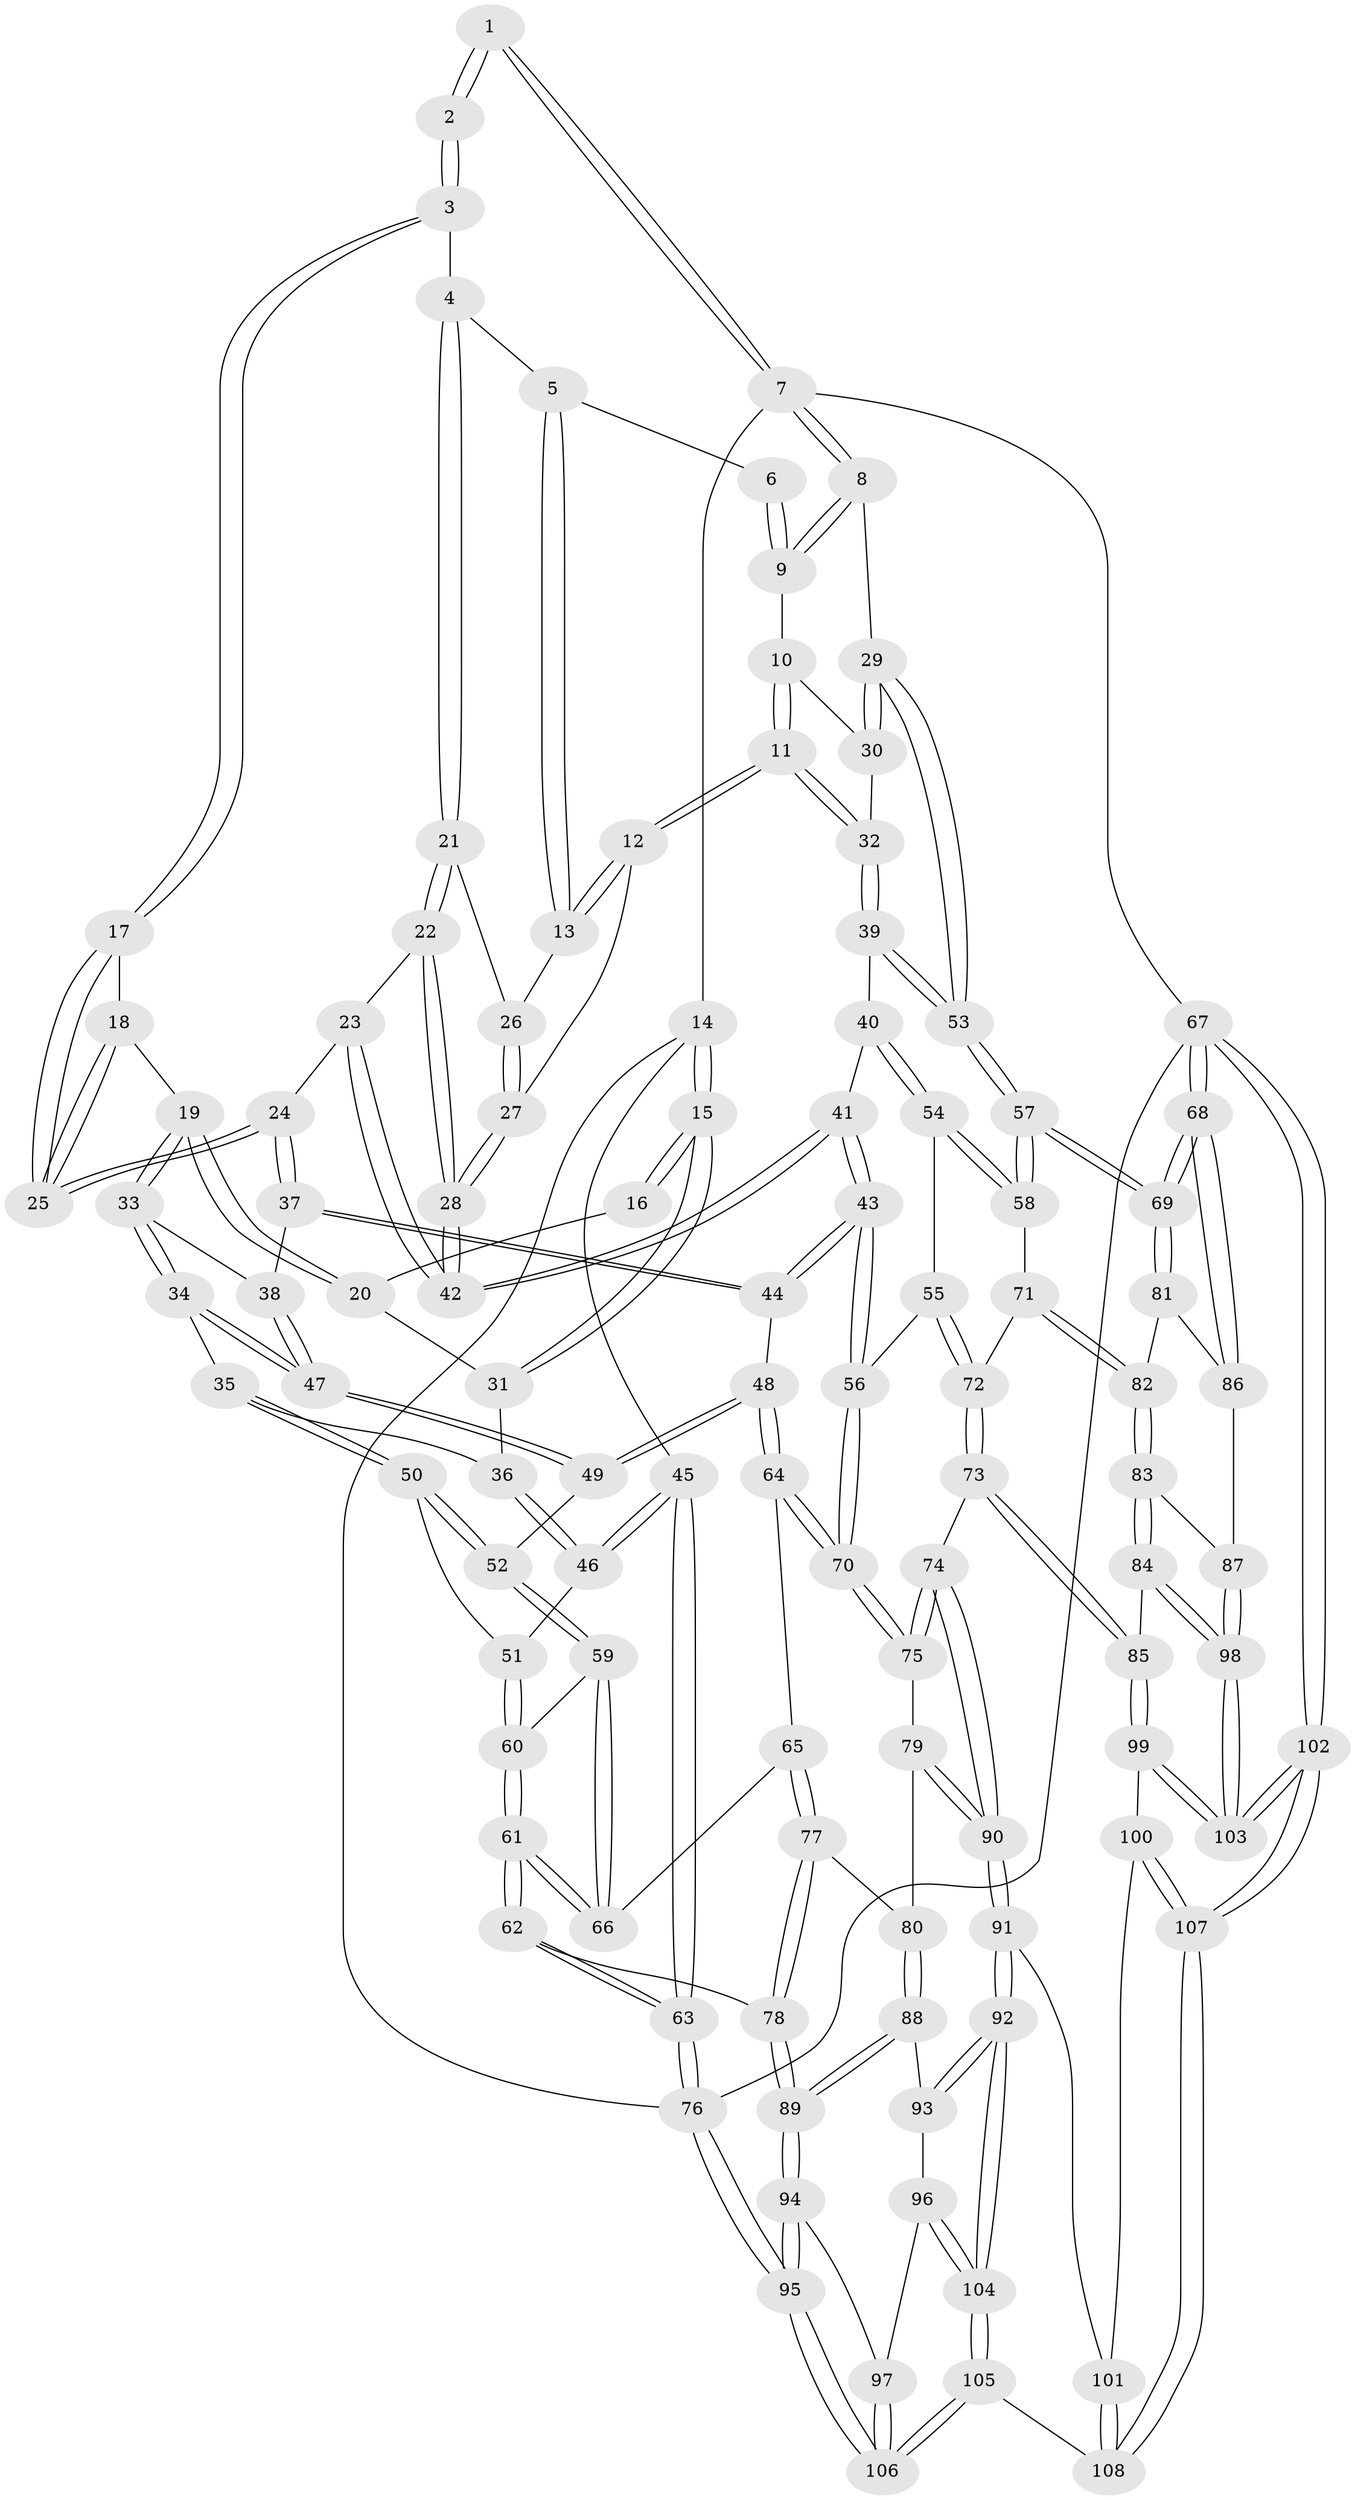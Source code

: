 // Generated by graph-tools (version 1.1) at 2025/17/03/09/25 04:17:19]
// undirected, 108 vertices, 267 edges
graph export_dot {
graph [start="1"]
  node [color=gray90,style=filled];
  1 [pos="+0.9104119408865559+0"];
  2 [pos="+0.5234757073187201+0"];
  3 [pos="+0.5480580748073555+0"];
  4 [pos="+0.5711458294605027+0"];
  5 [pos="+0.7850936896345131+0.06744353475288781"];
  6 [pos="+0.8292853144108367+0.04431567339818133"];
  7 [pos="+1+0"];
  8 [pos="+1+0"];
  9 [pos="+0.9083582316338091+0.10410152615096917"];
  10 [pos="+0.8820079554515171+0.1482925705168369"];
  11 [pos="+0.8058714625774167+0.2041899915546767"];
  12 [pos="+0.7979190494057705+0.1994223781378053"];
  13 [pos="+0.7740229048207858+0.13535909610700605"];
  14 [pos="+0+0"];
  15 [pos="+0+0"];
  16 [pos="+0.2968656819680301+0"];
  17 [pos="+0.4978384190872082+0.07142833463221167"];
  18 [pos="+0.3452282421885097+0.16380020293617029"];
  19 [pos="+0.2818788102164004+0.1452171255225915"];
  20 [pos="+0.27599908253082395+0.13365772421075028"];
  21 [pos="+0.5983514779567954+0.012141902407928347"];
  22 [pos="+0.6025066411071743+0.08753891465366499"];
  23 [pos="+0.5329544950678522+0.23636743239282326"];
  24 [pos="+0.4731063974761144+0.22529004526039978"];
  25 [pos="+0.4696745975939077+0.21789567770293788"];
  26 [pos="+0.6878518216368955+0.11117379089860353"];
  27 [pos="+0.6868012393514915+0.2170506781823412"];
  28 [pos="+0.6451645947547439+0.24058481050599875"];
  29 [pos="+1+0.20301156744690874"];
  30 [pos="+0.9552380879645835+0.22245342945358543"];
  31 [pos="+0.10184196629361111+0.18115505213840855"];
  32 [pos="+0.8401281899697229+0.30003465426510917"];
  33 [pos="+0.27645849983253123+0.24240739063219915"];
  34 [pos="+0.26335337948634885+0.27870311732559216"];
  35 [pos="+0.1943760191255989+0.31166207436704063"];
  36 [pos="+0.09801394164535117+0.24341975603957577"];
  37 [pos="+0.4495591056002505+0.2704639986907658"];
  38 [pos="+0.4079645939041862+0.2771734120497608"];
  39 [pos="+0.8400792614434146+0.33480666306158424"];
  40 [pos="+0.8245811851351619+0.34760051109490353"];
  41 [pos="+0.6256424570546351+0.2940715754527502"];
  42 [pos="+0.6216953912308573+0.2753938631551471"];
  43 [pos="+0.5788942679653762+0.4708186120346767"];
  44 [pos="+0.458786024415914+0.43086591179454664"];
  45 [pos="+0+0.3945593355859906"];
  46 [pos="+0+0.3494687614959541"];
  47 [pos="+0.3193709717065103+0.3519654182522874"];
  48 [pos="+0.3950858223343738+0.4457008492207552"];
  49 [pos="+0.3240918769789799+0.3650461444116863"];
  50 [pos="+0.17033962116611848+0.3864136986748191"];
  51 [pos="+0.10084507964281864+0.3880400975685637"];
  52 [pos="+0.19546760921365777+0.4323598233363729"];
  53 [pos="+1+0.4640806968362035"];
  54 [pos="+0.7922627687507995+0.4124494183415203"];
  55 [pos="+0.6584168843819918+0.4926082519334512"];
  56 [pos="+0.5815686797002843+0.4745223160931838"];
  57 [pos="+1+0.491326193488618"];
  58 [pos="+0.8780542297581855+0.5460042834704159"];
  59 [pos="+0.20287945825268638+0.47645913966236836"];
  60 [pos="+0.0889674723699252+0.518810693753311"];
  61 [pos="+0.010886547156600843+0.5741481059492225"];
  62 [pos="+0+0.6328137264090395"];
  63 [pos="+0+0.6172849482479967"];
  64 [pos="+0.30829591826097397+0.5479752328674531"];
  65 [pos="+0.2900915670585121+0.5542141586241482"];
  66 [pos="+0.2898447359615474+0.5540188132732803"];
  67 [pos="+1+1"];
  68 [pos="+1+0.7132205337874009"];
  69 [pos="+1+0.6243603554750335"];
  70 [pos="+0.509423122089361+0.6912847171041081"];
  71 [pos="+0.7936589535698702+0.6295294905065886"];
  72 [pos="+0.7663653087847713+0.6288576411684376"];
  73 [pos="+0.6719608860152351+0.7389276836834704"];
  74 [pos="+0.5248503019783967+0.7364947574315066"];
  75 [pos="+0.5102022012350578+0.6966288446872463"];
  76 [pos="+0+1"];
  77 [pos="+0.2559447916097103+0.626375898909098"];
  78 [pos="+0.015691157326786373+0.6841096329491259"];
  79 [pos="+0.3134225176075749+0.7006141920783931"];
  80 [pos="+0.2782850577395575+0.6991046888335202"];
  81 [pos="+0.8506622809134298+0.6606118917729544"];
  82 [pos="+0.8163040010924396+0.6540497791577695"];
  83 [pos="+0.8326000421938363+0.701261961696142"];
  84 [pos="+0.8220451648770978+0.8400800705092674"];
  85 [pos="+0.7406093281135389+0.8377345656711155"];
  86 [pos="+1+0.7646575812276164"];
  87 [pos="+0.9743728304267298+0.7871101122329195"];
  88 [pos="+0.2719318965668245+0.7633731325633666"];
  89 [pos="+0.099281383236677+0.79408140096107"];
  90 [pos="+0.4877137956076162+0.8234462161195182"];
  91 [pos="+0.45716518030786274+0.8998785837904573"];
  92 [pos="+0.4488902865381887+0.9089975959616652"];
  93 [pos="+0.29127891411125206+0.7933603049190988"];
  94 [pos="+0.1139803758035184+0.8875520577777012"];
  95 [pos="+0+1"];
  96 [pos="+0.2098907886502423+0.8789200737643769"];
  97 [pos="+0.13266967431881696+0.8952018657790151"];
  98 [pos="+0.8669035094600823+0.8631368594085383"];
  99 [pos="+0.7094045500225553+0.8928061758969084"];
  100 [pos="+0.6908977991321399+0.9179408921396165"];
  101 [pos="+0.6597260419698557+0.9183214745944205"];
  102 [pos="+0.9827686281743075+1"];
  103 [pos="+0.8943984347150138+1"];
  104 [pos="+0.4231772512297732+0.9974687309581777"];
  105 [pos="+0.39380188040804526+1"];
  106 [pos="+0.389080059034132+1"];
  107 [pos="+0.8131191231084772+1"];
  108 [pos="+0.5503375208288466+1"];
  1 -- 2;
  1 -- 2;
  1 -- 7;
  1 -- 7;
  2 -- 3;
  2 -- 3;
  3 -- 4;
  3 -- 17;
  3 -- 17;
  4 -- 5;
  4 -- 21;
  4 -- 21;
  5 -- 6;
  5 -- 13;
  5 -- 13;
  6 -- 9;
  6 -- 9;
  7 -- 8;
  7 -- 8;
  7 -- 14;
  7 -- 67;
  8 -- 9;
  8 -- 9;
  8 -- 29;
  9 -- 10;
  10 -- 11;
  10 -- 11;
  10 -- 30;
  11 -- 12;
  11 -- 12;
  11 -- 32;
  11 -- 32;
  12 -- 13;
  12 -- 13;
  12 -- 27;
  13 -- 26;
  14 -- 15;
  14 -- 15;
  14 -- 45;
  14 -- 76;
  15 -- 16;
  15 -- 16;
  15 -- 31;
  15 -- 31;
  16 -- 20;
  17 -- 18;
  17 -- 25;
  17 -- 25;
  18 -- 19;
  18 -- 25;
  18 -- 25;
  19 -- 20;
  19 -- 20;
  19 -- 33;
  19 -- 33;
  20 -- 31;
  21 -- 22;
  21 -- 22;
  21 -- 26;
  22 -- 23;
  22 -- 28;
  22 -- 28;
  23 -- 24;
  23 -- 42;
  23 -- 42;
  24 -- 25;
  24 -- 25;
  24 -- 37;
  24 -- 37;
  26 -- 27;
  26 -- 27;
  27 -- 28;
  27 -- 28;
  28 -- 42;
  28 -- 42;
  29 -- 30;
  29 -- 30;
  29 -- 53;
  29 -- 53;
  30 -- 32;
  31 -- 36;
  32 -- 39;
  32 -- 39;
  33 -- 34;
  33 -- 34;
  33 -- 38;
  34 -- 35;
  34 -- 47;
  34 -- 47;
  35 -- 36;
  35 -- 50;
  35 -- 50;
  36 -- 46;
  36 -- 46;
  37 -- 38;
  37 -- 44;
  37 -- 44;
  38 -- 47;
  38 -- 47;
  39 -- 40;
  39 -- 53;
  39 -- 53;
  40 -- 41;
  40 -- 54;
  40 -- 54;
  41 -- 42;
  41 -- 42;
  41 -- 43;
  41 -- 43;
  43 -- 44;
  43 -- 44;
  43 -- 56;
  43 -- 56;
  44 -- 48;
  45 -- 46;
  45 -- 46;
  45 -- 63;
  45 -- 63;
  46 -- 51;
  47 -- 49;
  47 -- 49;
  48 -- 49;
  48 -- 49;
  48 -- 64;
  48 -- 64;
  49 -- 52;
  50 -- 51;
  50 -- 52;
  50 -- 52;
  51 -- 60;
  51 -- 60;
  52 -- 59;
  52 -- 59;
  53 -- 57;
  53 -- 57;
  54 -- 55;
  54 -- 58;
  54 -- 58;
  55 -- 56;
  55 -- 72;
  55 -- 72;
  56 -- 70;
  56 -- 70;
  57 -- 58;
  57 -- 58;
  57 -- 69;
  57 -- 69;
  58 -- 71;
  59 -- 60;
  59 -- 66;
  59 -- 66;
  60 -- 61;
  60 -- 61;
  61 -- 62;
  61 -- 62;
  61 -- 66;
  61 -- 66;
  62 -- 63;
  62 -- 63;
  62 -- 78;
  63 -- 76;
  63 -- 76;
  64 -- 65;
  64 -- 70;
  64 -- 70;
  65 -- 66;
  65 -- 77;
  65 -- 77;
  67 -- 68;
  67 -- 68;
  67 -- 102;
  67 -- 102;
  67 -- 76;
  68 -- 69;
  68 -- 69;
  68 -- 86;
  68 -- 86;
  69 -- 81;
  69 -- 81;
  70 -- 75;
  70 -- 75;
  71 -- 72;
  71 -- 82;
  71 -- 82;
  72 -- 73;
  72 -- 73;
  73 -- 74;
  73 -- 85;
  73 -- 85;
  74 -- 75;
  74 -- 75;
  74 -- 90;
  74 -- 90;
  75 -- 79;
  76 -- 95;
  76 -- 95;
  77 -- 78;
  77 -- 78;
  77 -- 80;
  78 -- 89;
  78 -- 89;
  79 -- 80;
  79 -- 90;
  79 -- 90;
  80 -- 88;
  80 -- 88;
  81 -- 82;
  81 -- 86;
  82 -- 83;
  82 -- 83;
  83 -- 84;
  83 -- 84;
  83 -- 87;
  84 -- 85;
  84 -- 98;
  84 -- 98;
  85 -- 99;
  85 -- 99;
  86 -- 87;
  87 -- 98;
  87 -- 98;
  88 -- 89;
  88 -- 89;
  88 -- 93;
  89 -- 94;
  89 -- 94;
  90 -- 91;
  90 -- 91;
  91 -- 92;
  91 -- 92;
  91 -- 101;
  92 -- 93;
  92 -- 93;
  92 -- 104;
  92 -- 104;
  93 -- 96;
  94 -- 95;
  94 -- 95;
  94 -- 97;
  95 -- 106;
  95 -- 106;
  96 -- 97;
  96 -- 104;
  96 -- 104;
  97 -- 106;
  97 -- 106;
  98 -- 103;
  98 -- 103;
  99 -- 100;
  99 -- 103;
  99 -- 103;
  100 -- 101;
  100 -- 107;
  100 -- 107;
  101 -- 108;
  101 -- 108;
  102 -- 103;
  102 -- 103;
  102 -- 107;
  102 -- 107;
  104 -- 105;
  104 -- 105;
  105 -- 106;
  105 -- 106;
  105 -- 108;
  107 -- 108;
  107 -- 108;
}
